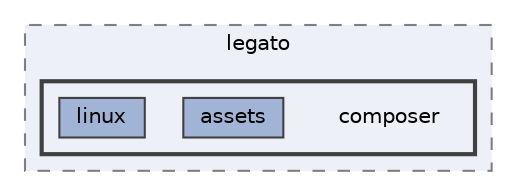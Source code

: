 digraph "C:/microchip/harmony3/gfx/middleware/legato/composer"
{
 // INTERACTIVE_SVG=YES
 // LATEX_PDF_SIZE
  bgcolor="transparent";
  edge [fontname=Helvetica,fontsize=10,labelfontname=Helvetica,labelfontsize=10];
  node [fontname=Helvetica,fontsize=10,shape=box,height=0.2,width=0.4];
  compound=true
  subgraph clusterdir_9cf0f24d1989eb4385e7a9dc62e972e5 {
    graph [ bgcolor="#edf0f7", pencolor="grey50", label="legato", fontname=Helvetica,fontsize=10 style="filled,dashed", URL="dir_9cf0f24d1989eb4385e7a9dc62e972e5.html",tooltip=""]
  subgraph clusterdir_1e60f0d882921ac3862cd7579c787861 {
    graph [ bgcolor="#edf0f7", pencolor="grey25", label="", fontname=Helvetica,fontsize=10 style="filled,bold", URL="dir_1e60f0d882921ac3862cd7579c787861.html",tooltip=""]
    dir_1e60f0d882921ac3862cd7579c787861 [shape=plaintext, label="composer"];
  dir_5702037d77a9cc6f90d6705fef6436b9 [label="assets", fillcolor="#a2b4d6", color="grey25", style="filled", URL="dir_5702037d77a9cc6f90d6705fef6436b9.html",tooltip=""];
  dir_cbcf84ae4e4b9f293bb50a862f3d3acb [label="linux", fillcolor="#a2b4d6", color="grey25", style="filled", URL="dir_cbcf84ae4e4b9f293bb50a862f3d3acb.html",tooltip=""];
  }
  }
}
